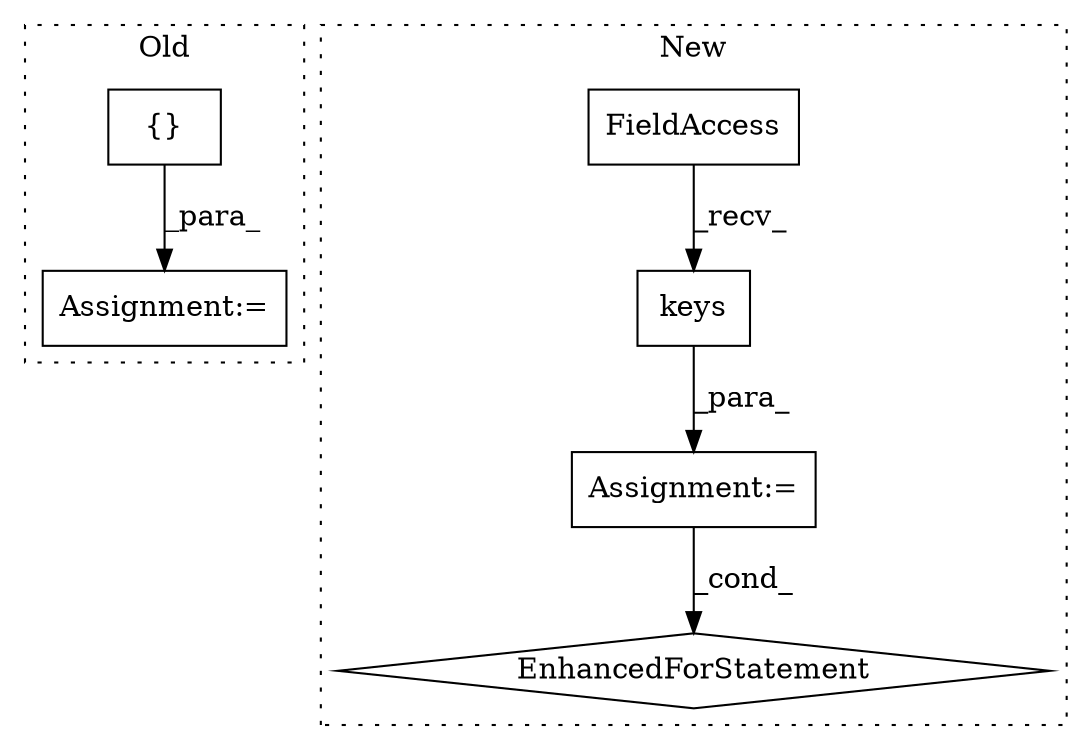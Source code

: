 digraph G {
subgraph cluster0 {
1 [label="{}" a="4" s="3189,3221" l="1,1" shape="box"];
3 [label="Assignment:=" a="7" s="3110,3222" l="53,2" shape="box"];
label = "Old";
style="dotted";
}
subgraph cluster1 {
2 [label="keys" a="32" s="4528" l="6" shape="box"];
4 [label="Assignment:=" a="7" s="4446,4534" l="61,2" shape="box"];
5 [label="FieldAccess" a="22" s="4517" l="10" shape="box"];
6 [label="EnhancedForStatement" a="70" s="4446,4534" l="61,2" shape="diamond"];
label = "New";
style="dotted";
}
1 -> 3 [label="_para_"];
2 -> 4 [label="_para_"];
4 -> 6 [label="_cond_"];
5 -> 2 [label="_recv_"];
}